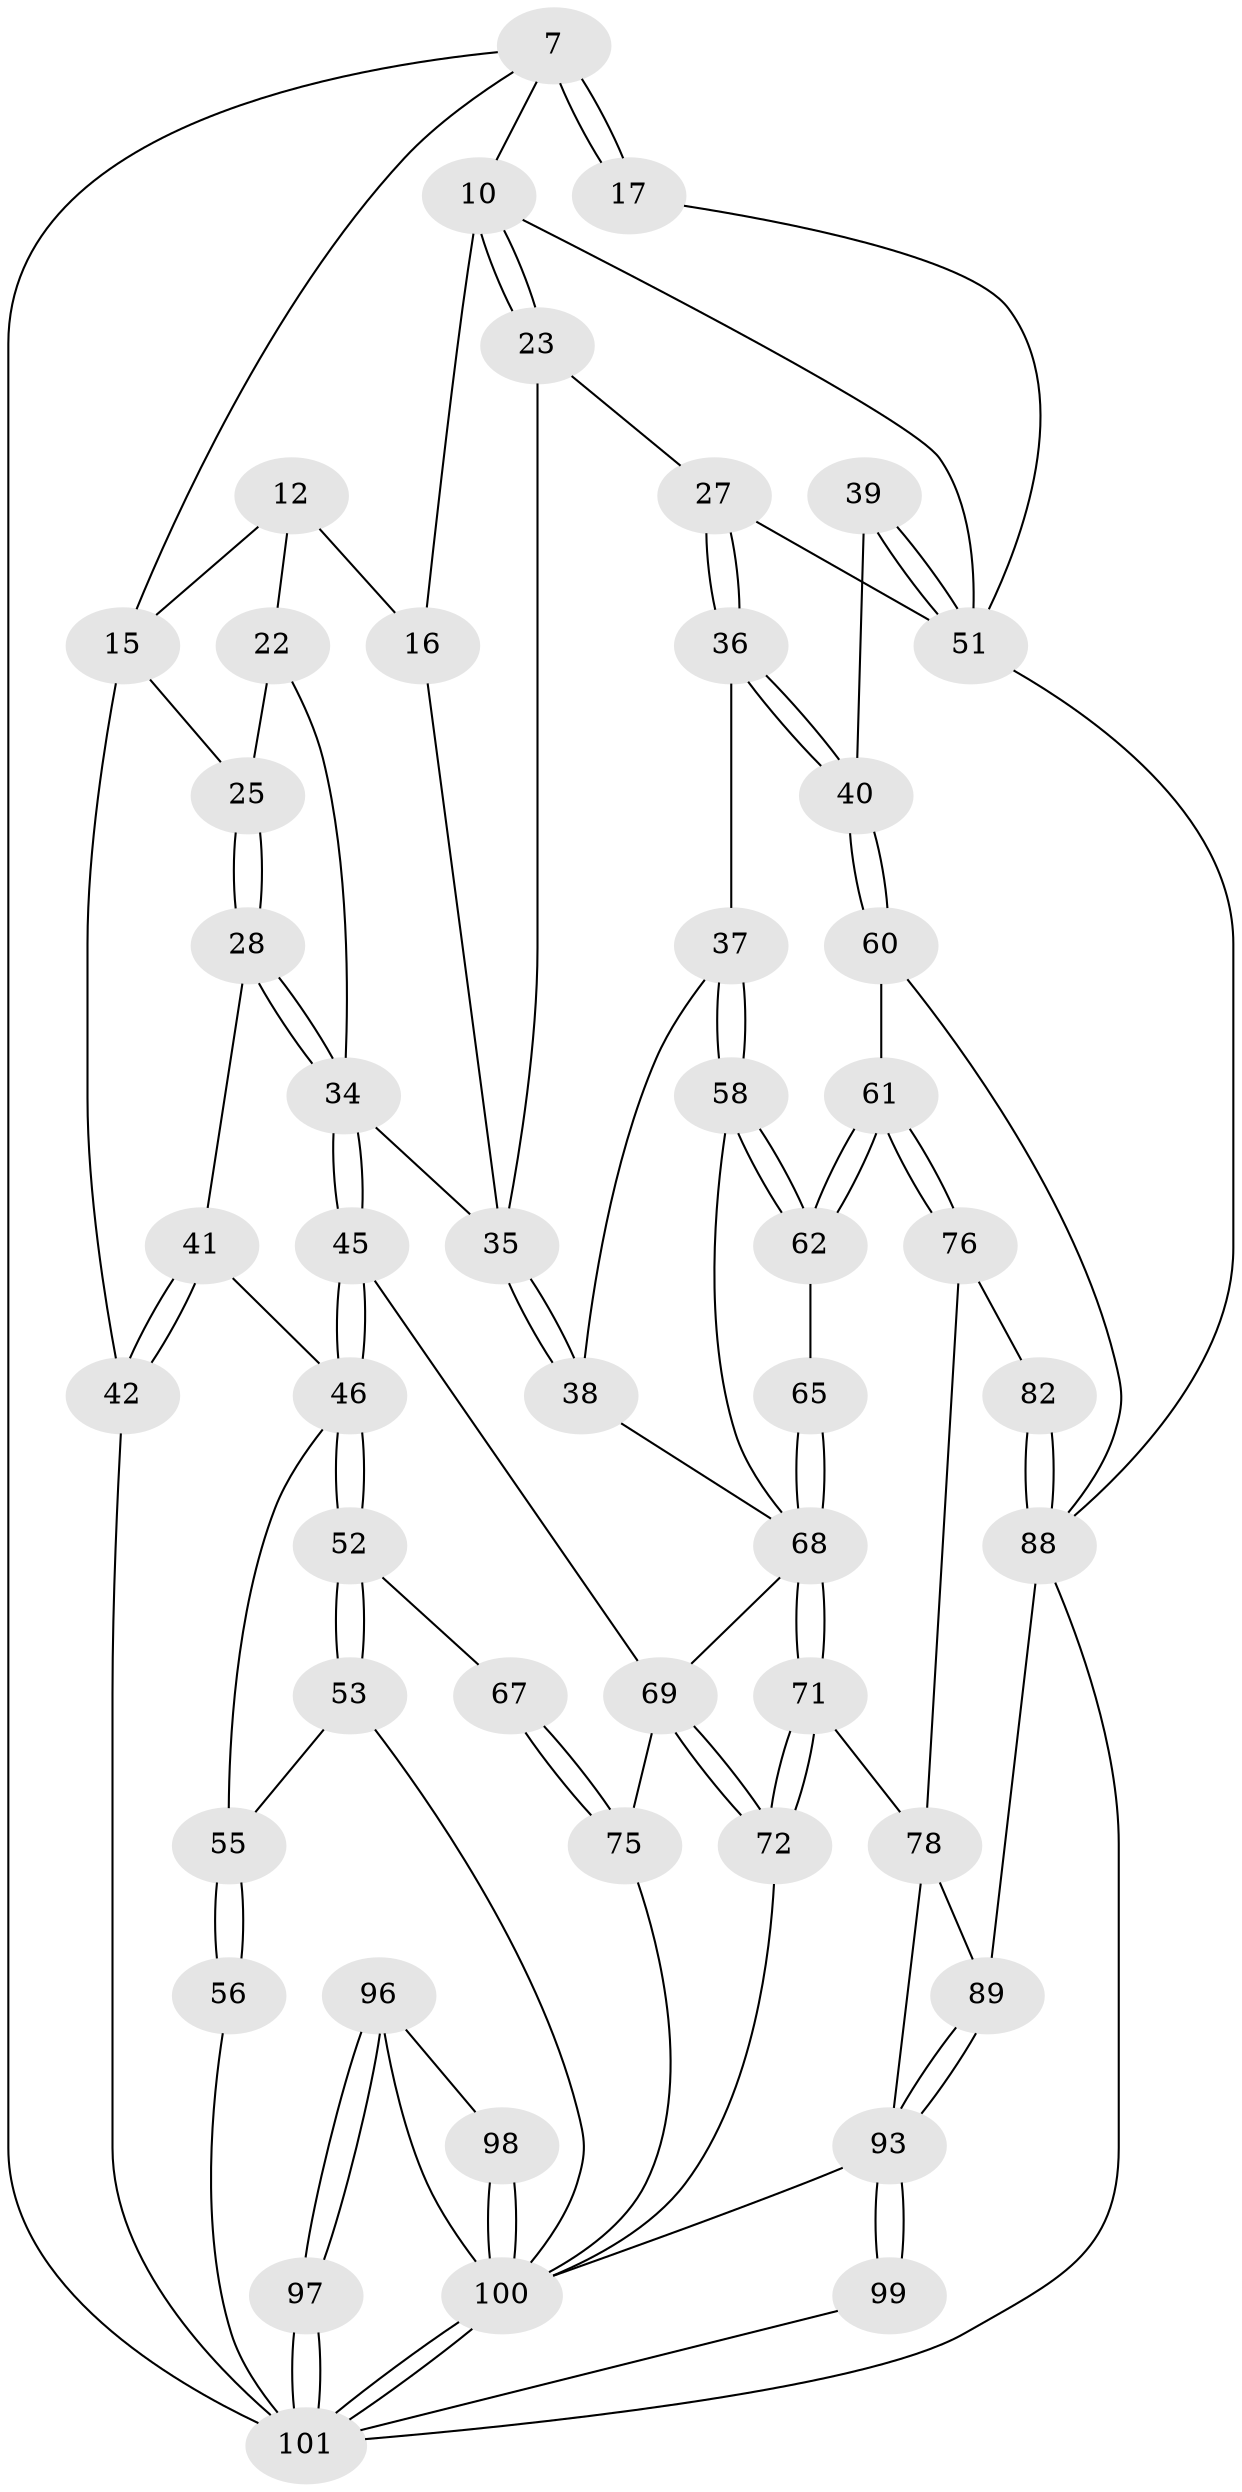 // original degree distribution, {3: 0.019801980198019802, 6: 0.19801980198019803, 4: 0.22772277227722773, 5: 0.5544554455445545}
// Generated by graph-tools (version 1.1) at 2025/59/03/09/25 04:59:49]
// undirected, 50 vertices, 113 edges
graph export_dot {
graph [start="1"]
  node [color=gray90,style=filled];
  7 [pos="+0.9795781921583503+0.10217810585807191",super="+1+2"];
  10 [pos="+0.8303878335321259+0.15849724325655298",super="+9"];
  12 [pos="+0.3877883902137259+0.04073785600051722",super="+4"];
  15 [pos="+0.11685215538660036+0.12448715991016777",super="+3"];
  16 [pos="+0.6238856422116978+0.1095924877108052",super="+11+6"];
  17 [pos="+1+0.17930511538231142"];
  22 [pos="+0.3887518212099225+0.1707311348809615",super="+13"];
  23 [pos="+0.8204662959879082+0.26382449356689375"];
  25 [pos="+0.2806899212947697+0.2192330185049211",super="+14"];
  27 [pos="+0.8278388639735537+0.27162416367410136"];
  28 [pos="+0.25064878260068374+0.33277198899698923"];
  34 [pos="+0.3694808238820006+0.38653549458770137",super="+33+21"];
  35 [pos="+0.604353102704008+0.309868683662107",super="+24+20"];
  36 [pos="+0.8268034369511724+0.4575164664718988"];
  37 [pos="+0.7572593813971565+0.4760733062435823"];
  38 [pos="+0.6230663483443432+0.3895785578099405"];
  39 [pos="+0.9413109372386208+0.46202895771003166"];
  40 [pos="+0.8679877980815474+0.47549307047137157"];
  41 [pos="+0+0.46246753032539506",super="+30"];
  42 [pos="+0+0.4508952004485219",super="+32"];
  45 [pos="+0.36981199165136175+0.4550334689724777"];
  46 [pos="+0.22985107356274245+0.5624346091585086",super="+43+44"];
  51 [pos="+1+0.4315608732625286",super="+18+19+26"];
  52 [pos="+0.21686771582759873+0.6258915182029647"];
  53 [pos="+0.18213679365426644+0.6504017566616882"];
  55 [pos="+0.07484684953903917+0.5784359045404723",super="+54"];
  56 [pos="+0+0.6358850274810499"];
  58 [pos="+0.750855845890777+0.4952276721268737"];
  60 [pos="+0.8732508113991339+0.5852949760378586"];
  61 [pos="+0.7964641102734323+0.6441569064996603"];
  62 [pos="+0.7500116136956682+0.5934903743701218"];
  65 [pos="+0.6700167511284725+0.6246358754485589"];
  67 [pos="+0.26456471536521475+0.6494258760703949"];
  68 [pos="+0.6522343159406678+0.649799983610136",super="+48+59"];
  69 [pos="+0.5066332735549933+0.6416148898943624",super="+50"];
  71 [pos="+0.6260270039516153+0.7603761819830048"];
  72 [pos="+0.5503999187647005+0.7806205446903502"];
  75 [pos="+0.3807518298027332+0.7722150374042019",super="+70+66"];
  76 [pos="+0.7973445699818706+0.726139242295456"];
  78 [pos="+0.7118182996616852+0.7803410818224235",super="+77"];
  82 [pos="+0.8790772147199394+0.7212922712948513"];
  88 [pos="+0.9774595007256287+0.8616025116506957",super="+74+64"];
  89 [pos="+0.9008975202905233+0.8896307449022037"];
  93 [pos="+0.8742264405479645+0.9256243022520049",super="+91"];
  96 [pos="+0.13220036245164976+0.9320122703412586",super="+94"];
  97 [pos="+0.0826541157606643+1",super="+95"];
  98 [pos="+0.24444651260195563+0.9812779926842868"];
  99 [pos="+1+1"];
  100 [pos="+0.26161492851029183+1",super="+92+83+84+85+87"];
  101 [pos="+0.007677188639517334+1",super="+81+80"];
  7 -- 17 [weight=2];
  7 -- 17;
  7 -- 15;
  7 -- 101;
  7 -- 10;
  10 -- 23;
  10 -- 23;
  10 -- 16 [weight=2];
  10 -- 51;
  12 -- 16 [weight=2];
  12 -- 15;
  12 -- 22;
  15 -- 42 [weight=2];
  15 -- 25;
  16 -- 35;
  17 -- 51;
  22 -- 25 [weight=2];
  22 -- 34;
  23 -- 27;
  23 -- 35;
  25 -- 28;
  25 -- 28;
  27 -- 36;
  27 -- 36;
  27 -- 51;
  28 -- 34;
  28 -- 34;
  28 -- 41;
  34 -- 45;
  34 -- 45;
  34 -- 35 [weight=2];
  35 -- 38;
  35 -- 38;
  36 -- 37;
  36 -- 40;
  36 -- 40;
  37 -- 38;
  37 -- 58;
  37 -- 58;
  38 -- 68;
  39 -- 40;
  39 -- 51 [weight=2];
  39 -- 51;
  40 -- 60;
  40 -- 60;
  41 -- 42 [weight=2];
  41 -- 42;
  41 -- 46 [weight=2];
  42 -- 101 [weight=2];
  45 -- 46;
  45 -- 46;
  45 -- 69;
  46 -- 52;
  46 -- 52;
  46 -- 55;
  51 -- 88;
  52 -- 53;
  52 -- 53;
  52 -- 67;
  53 -- 55;
  53 -- 100;
  55 -- 56 [weight=2];
  55 -- 56;
  56 -- 101;
  58 -- 62;
  58 -- 62;
  58 -- 68;
  60 -- 61;
  60 -- 88;
  61 -- 62;
  61 -- 62;
  61 -- 76;
  61 -- 76;
  62 -- 65;
  65 -- 68 [weight=2];
  65 -- 68;
  67 -- 75 [weight=2];
  67 -- 75;
  68 -- 71;
  68 -- 71;
  68 -- 69;
  69 -- 72;
  69 -- 72;
  69 -- 75 [weight=2];
  71 -- 72;
  71 -- 72;
  71 -- 78;
  72 -- 100;
  75 -- 100;
  76 -- 82;
  76 -- 78;
  78 -- 89;
  78 -- 93;
  82 -- 88 [weight=2];
  82 -- 88;
  88 -- 89;
  88 -- 101;
  89 -- 93;
  89 -- 93;
  93 -- 99 [weight=2];
  93 -- 99;
  93 -- 100;
  96 -- 97 [weight=2];
  96 -- 97;
  96 -- 98;
  96 -- 100;
  97 -- 101 [weight=2];
  97 -- 101;
  98 -- 100 [weight=2];
  98 -- 100;
  99 -- 101;
  100 -- 101 [weight=2];
  100 -- 101;
}
